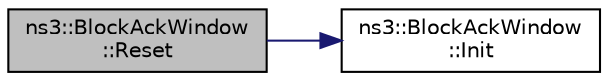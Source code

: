 digraph "ns3::BlockAckWindow::Reset"
{
 // LATEX_PDF_SIZE
  edge [fontname="Helvetica",fontsize="10",labelfontname="Helvetica",labelfontsize="10"];
  node [fontname="Helvetica",fontsize="10",shape=record];
  rankdir="LR";
  Node1 [label="ns3::BlockAckWindow\l::Reset",height=0.2,width=0.4,color="black", fillcolor="grey75", style="filled", fontcolor="black",tooltip="Reset the window by clearing all the elements and setting winStart to the given value."];
  Node1 -> Node2 [color="midnightblue",fontsize="10",style="solid",fontname="Helvetica"];
  Node2 [label="ns3::BlockAckWindow\l::Init",height=0.2,width=0.4,color="black", fillcolor="white", style="filled",URL="$classns3_1_1_block_ack_window.html#adb6893143136ff776615557026b4c295",tooltip="Initialize the window with the given starting sequence number and size."];
}
